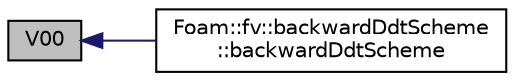 digraph "V00"
{
  bgcolor="transparent";
  edge [fontname="Helvetica",fontsize="10",labelfontname="Helvetica",labelfontsize="10"];
  node [fontname="Helvetica",fontsize="10",shape=record];
  rankdir="LR";
  Node1 [label="V00",height=0.2,width=0.4,color="black", fillcolor="grey75", style="filled" fontcolor="black"];
  Node1 -> Node2 [dir="back",color="midnightblue",fontsize="10",style="solid",fontname="Helvetica"];
  Node2 [label="Foam::fv::backwardDdtScheme\l::backwardDdtScheme",height=0.2,width=0.4,color="black",URL="$classFoam_1_1fv_1_1backwardDdtScheme.html#a92350caae42397907a567c0e0eadf6ca",tooltip="Construct from mesh and Istream. "];
}
